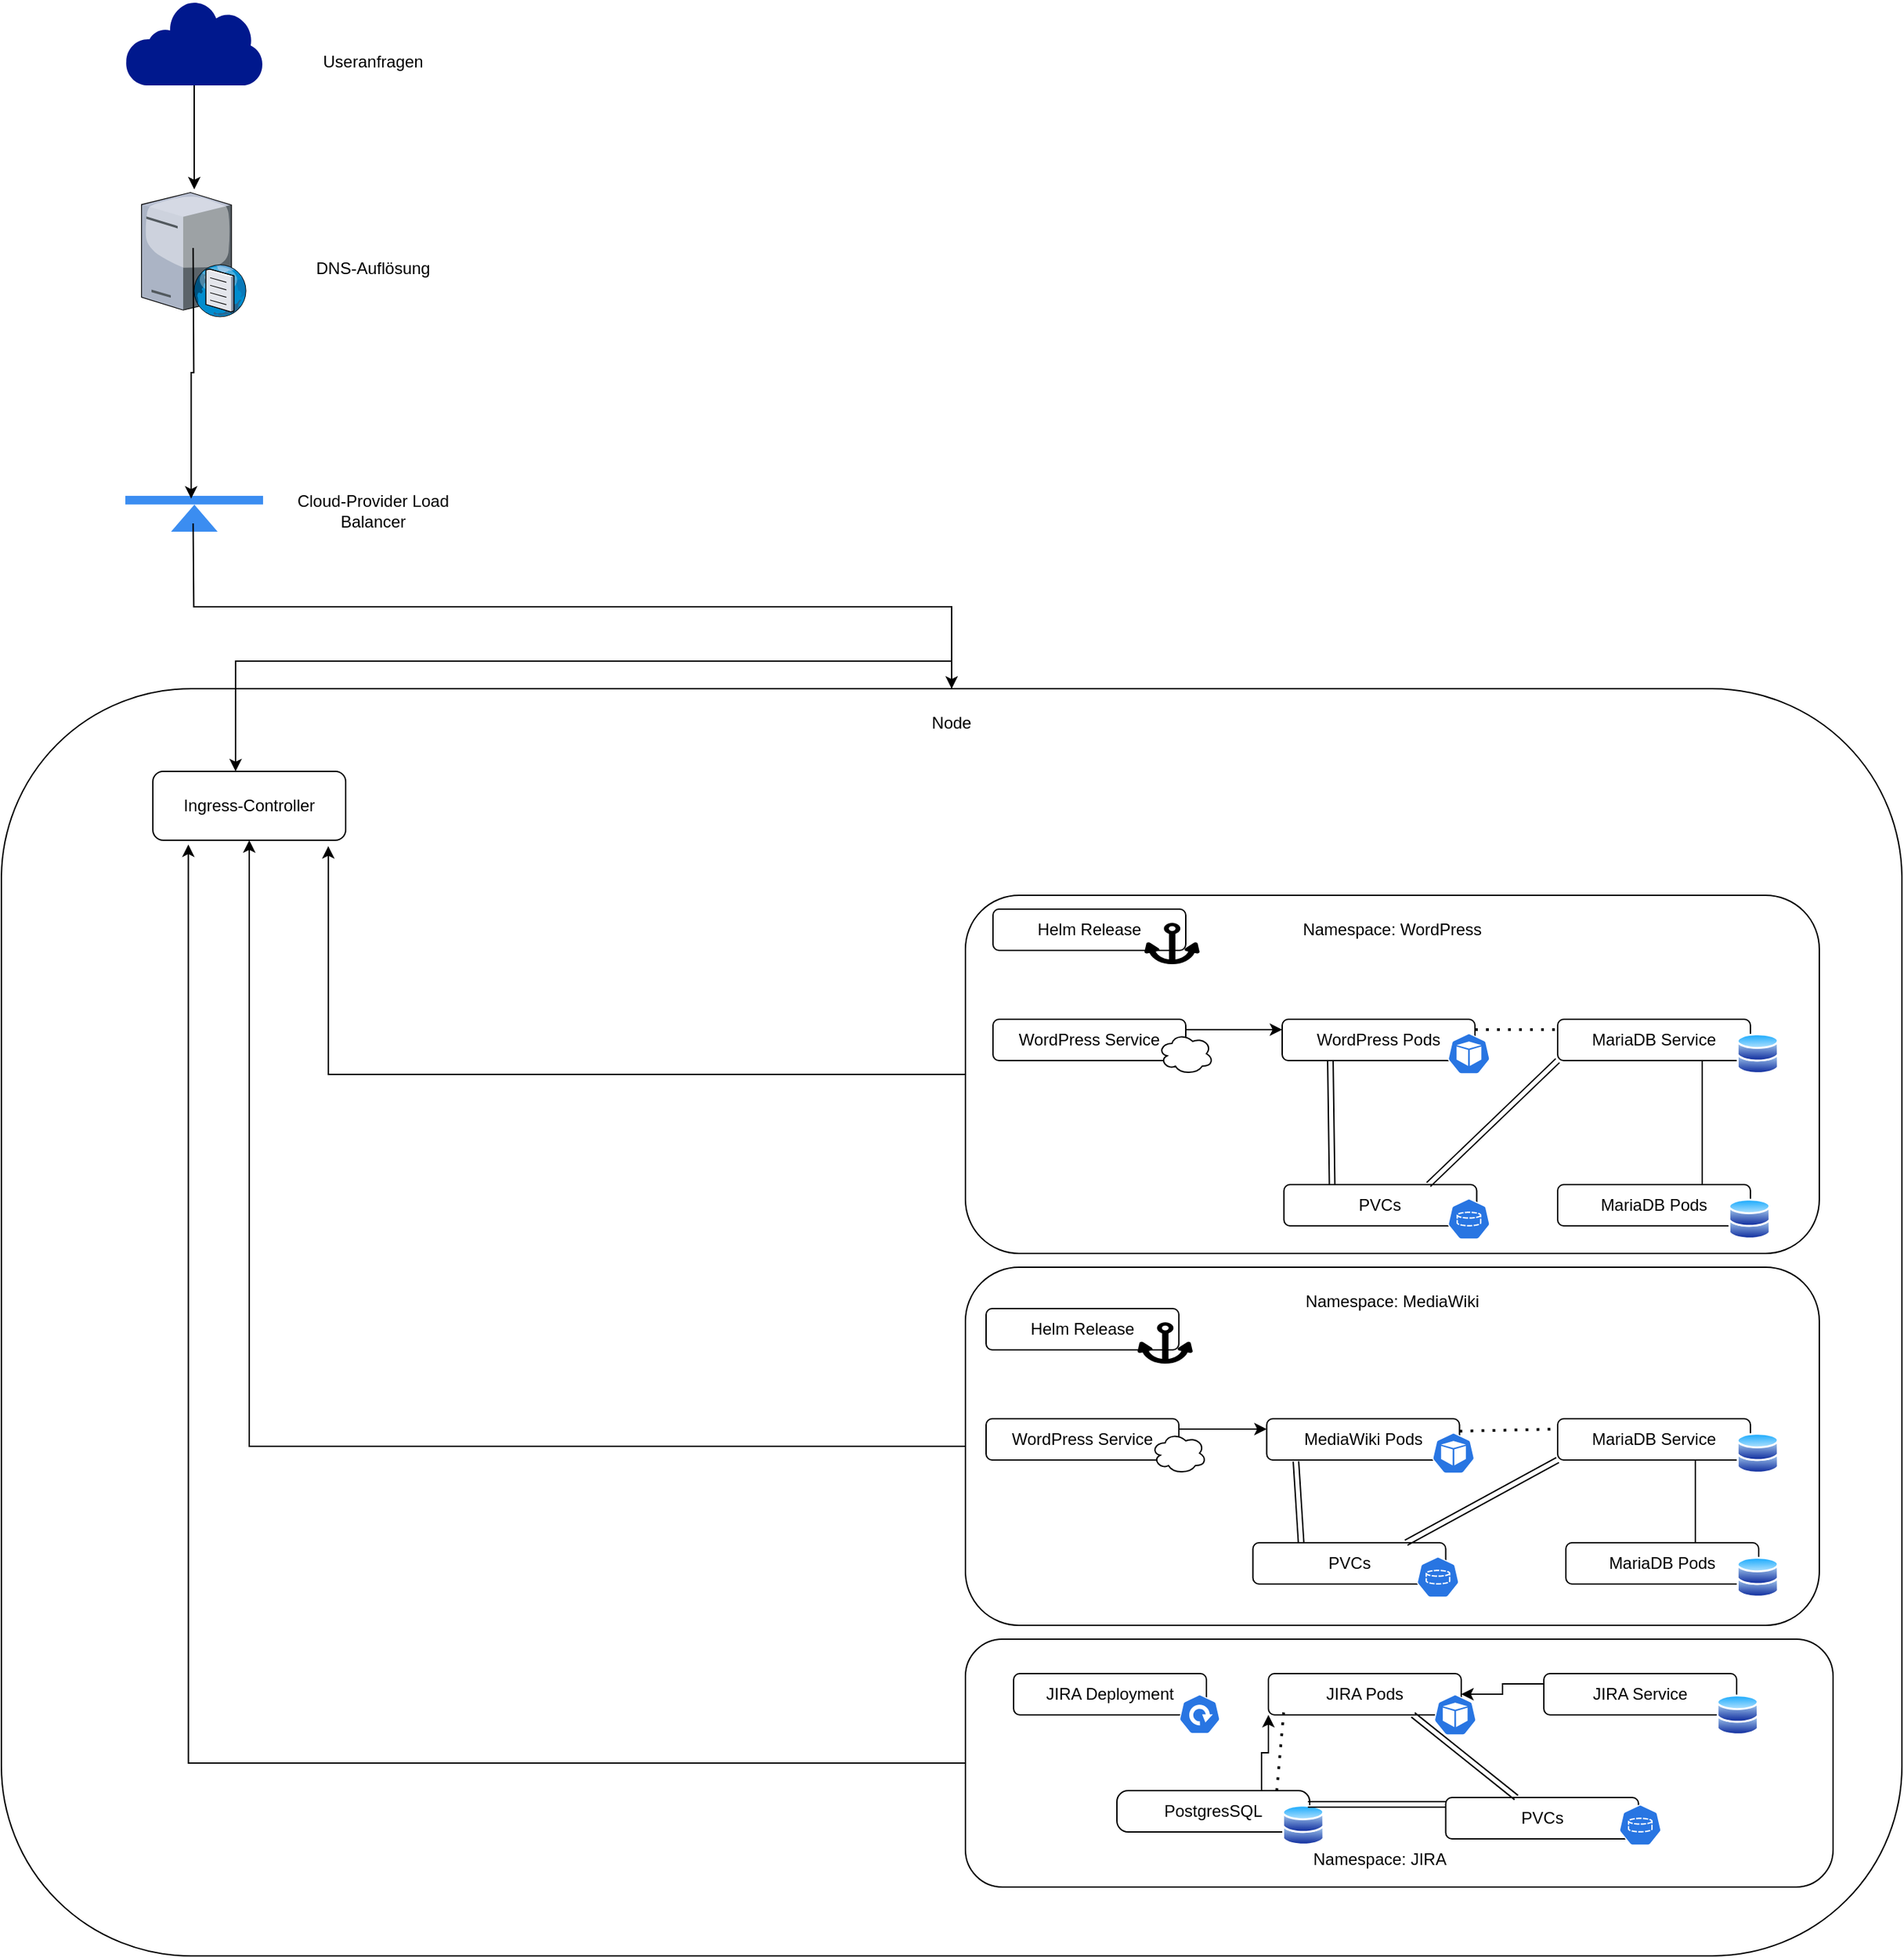 <mxfile version="24.2.5" type="device">
  <diagram name="Seite-1" id="0zAra7QPFjdMf4FEWGYo">
    <mxGraphModel dx="2442" dy="2124" grid="1" gridSize="10" guides="1" tooltips="1" connect="1" arrows="1" fold="1" page="1" pageScale="1" pageWidth="827" pageHeight="1169" math="0" shadow="0">
      <root>
        <mxCell id="0" />
        <mxCell id="1" parent="0" />
        <mxCell id="uQmgaDGms-oXDXlYxXr7-83" value="" style="rounded=1;whiteSpace=wrap;html=1;" vertex="1" parent="1">
          <mxGeometry x="-410" y="-160" width="1380" height="920" as="geometry" />
        </mxCell>
        <mxCell id="uQmgaDGms-oXDXlYxXr7-28" value="" style="rounded=1;whiteSpace=wrap;html=1;" vertex="1" parent="1">
          <mxGeometry x="290" y="-10" width="620" height="260" as="geometry" />
        </mxCell>
        <mxCell id="uQmgaDGms-oXDXlYxXr7-2" value="Helm Release" style="rounded=1;whiteSpace=wrap;html=1;" vertex="1" parent="1">
          <mxGeometry x="310" width="140" height="30" as="geometry" />
        </mxCell>
        <mxCell id="uQmgaDGms-oXDXlYxXr7-1" value="" style="shape=mxgraph.signs.transportation.anchor_1;html=1;pointerEvents=1;fillColor=#000000;strokeColor=none;verticalLabelPosition=bottom;verticalAlign=top;align=center;" vertex="1" parent="1">
          <mxGeometry x="420" y="10" width="40" height="30" as="geometry" />
        </mxCell>
        <mxCell id="uQmgaDGms-oXDXlYxXr7-14" style="edgeStyle=orthogonalEdgeStyle;rounded=0;orthogonalLoop=1;jettySize=auto;html=1;exitX=1;exitY=0.25;exitDx=0;exitDy=0;entryX=0;entryY=0.25;entryDx=0;entryDy=0;" edge="1" parent="1" source="uQmgaDGms-oXDXlYxXr7-4" target="uQmgaDGms-oXDXlYxXr7-5">
          <mxGeometry relative="1" as="geometry" />
        </mxCell>
        <mxCell id="uQmgaDGms-oXDXlYxXr7-4" value="WordPress Service" style="rounded=1;whiteSpace=wrap;html=1;" vertex="1" parent="1">
          <mxGeometry x="310" y="80" width="140" height="30" as="geometry" />
        </mxCell>
        <mxCell id="uQmgaDGms-oXDXlYxXr7-5" value="WordPress Pods" style="rounded=1;whiteSpace=wrap;html=1;" vertex="1" parent="1">
          <mxGeometry x="520" y="80" width="140" height="30" as="geometry" />
        </mxCell>
        <mxCell id="uQmgaDGms-oXDXlYxXr7-6" value="MariaDB Service" style="rounded=1;whiteSpace=wrap;html=1;" vertex="1" parent="1">
          <mxGeometry x="720" y="80" width="140" height="30" as="geometry" />
        </mxCell>
        <mxCell id="uQmgaDGms-oXDXlYxXr7-7" value="MariaDB Pods" style="rounded=1;whiteSpace=wrap;html=1;" vertex="1" parent="1">
          <mxGeometry x="720" y="200" width="140" height="30" as="geometry" />
        </mxCell>
        <mxCell id="uQmgaDGms-oXDXlYxXr7-8" value="PVCs" style="rounded=1;whiteSpace=wrap;html=1;" vertex="1" parent="1">
          <mxGeometry x="521.25" y="200" width="140" height="30" as="geometry" />
        </mxCell>
        <mxCell id="uQmgaDGms-oXDXlYxXr7-9" value="" style="ellipse;shape=cloud;whiteSpace=wrap;html=1;" vertex="1" parent="1">
          <mxGeometry x="430" y="90" width="40" height="30" as="geometry" />
        </mxCell>
        <mxCell id="uQmgaDGms-oXDXlYxXr7-10" value="" style="aspect=fixed;sketch=0;html=1;dashed=0;whitespace=wrap;fillColor=#2875E2;strokeColor=#ffffff;points=[[0.005,0.63,0],[0.1,0.2,0],[0.9,0.2,0],[0.5,0,0],[0.995,0.63,0],[0.72,0.99,0],[0.5,1,0],[0.28,0.99,0]];shape=mxgraph.kubernetes.icon2;prIcon=pod" vertex="1" parent="1">
          <mxGeometry x="640" y="90" width="31.25" height="30" as="geometry" />
        </mxCell>
        <mxCell id="uQmgaDGms-oXDXlYxXr7-11" value="" style="image;aspect=fixed;perimeter=ellipsePerimeter;html=1;align=center;shadow=0;dashed=0;spacingTop=3;image=img/lib/active_directory/databases.svg;" vertex="1" parent="1">
          <mxGeometry x="850" y="90" width="30.61" height="30" as="geometry" />
        </mxCell>
        <mxCell id="uQmgaDGms-oXDXlYxXr7-12" value="" style="image;aspect=fixed;perimeter=ellipsePerimeter;html=1;align=center;shadow=0;dashed=0;spacingTop=3;image=img/lib/active_directory/databases.svg;" vertex="1" parent="1">
          <mxGeometry x="844" y="210" width="30.61" height="30" as="geometry" />
        </mxCell>
        <mxCell id="uQmgaDGms-oXDXlYxXr7-13" value="" style="aspect=fixed;sketch=0;html=1;dashed=0;whitespace=wrap;fillColor=#2875E2;strokeColor=#ffffff;points=[[0.005,0.63,0],[0.1,0.2,0],[0.9,0.2,0],[0.5,0,0],[0.995,0.63,0],[0.72,0.99,0],[0.5,1,0],[0.28,0.99,0]];shape=mxgraph.kubernetes.icon2;prIcon=pvc" vertex="1" parent="1">
          <mxGeometry x="640" y="210" width="31.25" height="30" as="geometry" />
        </mxCell>
        <mxCell id="uQmgaDGms-oXDXlYxXr7-17" value="" style="endArrow=none;dashed=1;html=1;dashPattern=1 3;strokeWidth=2;rounded=0;entryX=0;entryY=0.25;entryDx=0;entryDy=0;exitX=1;exitY=0.25;exitDx=0;exitDy=0;" edge="1" parent="1" source="uQmgaDGms-oXDXlYxXr7-5" target="uQmgaDGms-oXDXlYxXr7-6">
          <mxGeometry width="50" height="50" relative="1" as="geometry">
            <mxPoint x="390" y="350" as="sourcePoint" />
            <mxPoint x="440" y="300" as="targetPoint" />
          </mxGeometry>
        </mxCell>
        <mxCell id="uQmgaDGms-oXDXlYxXr7-20" value="" style="endArrow=none;html=1;rounded=0;entryX=0.75;entryY=1;entryDx=0;entryDy=0;exitX=0.75;exitY=0;exitDx=0;exitDy=0;" edge="1" parent="1" source="uQmgaDGms-oXDXlYxXr7-7" target="uQmgaDGms-oXDXlYxXr7-6">
          <mxGeometry width="50" height="50" relative="1" as="geometry">
            <mxPoint x="390" y="350" as="sourcePoint" />
            <mxPoint x="440" y="300" as="targetPoint" />
          </mxGeometry>
        </mxCell>
        <mxCell id="uQmgaDGms-oXDXlYxXr7-24" value="" style="shape=link;html=1;rounded=0;entryX=0.25;entryY=1;entryDx=0;entryDy=0;exitX=0.25;exitY=0;exitDx=0;exitDy=0;" edge="1" parent="1" source="uQmgaDGms-oXDXlYxXr7-8" target="uQmgaDGms-oXDXlYxXr7-5">
          <mxGeometry width="100" relative="1" as="geometry">
            <mxPoint x="520" y="170" as="sourcePoint" />
            <mxPoint x="620" y="170" as="targetPoint" />
          </mxGeometry>
        </mxCell>
        <mxCell id="uQmgaDGms-oXDXlYxXr7-25" value="" style="shape=link;html=1;rounded=0;entryX=0;entryY=1;entryDx=0;entryDy=0;exitX=0.75;exitY=0;exitDx=0;exitDy=0;" edge="1" parent="1" source="uQmgaDGms-oXDXlYxXr7-8" target="uQmgaDGms-oXDXlYxXr7-6">
          <mxGeometry width="100" relative="1" as="geometry">
            <mxPoint x="605.63" y="170" as="sourcePoint" />
            <mxPoint x="705.63" y="170" as="targetPoint" />
          </mxGeometry>
        </mxCell>
        <mxCell id="uQmgaDGms-oXDXlYxXr7-29" value="Namespace: WordPress" style="text;html=1;align=center;verticalAlign=middle;whiteSpace=wrap;rounded=0;" vertex="1" parent="1">
          <mxGeometry x="520" width="160" height="30" as="geometry" />
        </mxCell>
        <mxCell id="uQmgaDGms-oXDXlYxXr7-79" style="edgeStyle=orthogonalEdgeStyle;rounded=0;orthogonalLoop=1;jettySize=auto;html=1;exitX=0;exitY=0.5;exitDx=0;exitDy=0;" edge="1" parent="1" source="uQmgaDGms-oXDXlYxXr7-32" target="uQmgaDGms-oXDXlYxXr7-78">
          <mxGeometry relative="1" as="geometry" />
        </mxCell>
        <mxCell id="uQmgaDGms-oXDXlYxXr7-32" value="" style="rounded=1;whiteSpace=wrap;html=1;" vertex="1" parent="1">
          <mxGeometry x="290" y="260" width="620" height="260" as="geometry" />
        </mxCell>
        <mxCell id="uQmgaDGms-oXDXlYxXr7-33" value="Namespace: MediaWiki" style="text;html=1;align=center;verticalAlign=middle;whiteSpace=wrap;rounded=0;" vertex="1" parent="1">
          <mxGeometry x="520" y="270" width="160" height="30" as="geometry" />
        </mxCell>
        <mxCell id="uQmgaDGms-oXDXlYxXr7-34" value="Helm Release" style="rounded=1;whiteSpace=wrap;html=1;" vertex="1" parent="1">
          <mxGeometry x="305" y="290" width="140" height="30" as="geometry" />
        </mxCell>
        <mxCell id="uQmgaDGms-oXDXlYxXr7-35" value="" style="shape=mxgraph.signs.transportation.anchor_1;html=1;pointerEvents=1;fillColor=#000000;strokeColor=none;verticalLabelPosition=bottom;verticalAlign=top;align=center;" vertex="1" parent="1">
          <mxGeometry x="415" y="300" width="40" height="30" as="geometry" />
        </mxCell>
        <mxCell id="uQmgaDGms-oXDXlYxXr7-58" style="edgeStyle=orthogonalEdgeStyle;rounded=0;orthogonalLoop=1;jettySize=auto;html=1;exitX=1;exitY=0.25;exitDx=0;exitDy=0;entryX=0;entryY=0.25;entryDx=0;entryDy=0;" edge="1" parent="1" source="uQmgaDGms-oXDXlYxXr7-36" target="uQmgaDGms-oXDXlYxXr7-39">
          <mxGeometry relative="1" as="geometry" />
        </mxCell>
        <mxCell id="uQmgaDGms-oXDXlYxXr7-36" value="WordPress Service" style="rounded=1;whiteSpace=wrap;html=1;" vertex="1" parent="1">
          <mxGeometry x="305" y="370" width="140" height="30" as="geometry" />
        </mxCell>
        <mxCell id="uQmgaDGms-oXDXlYxXr7-37" value="" style="ellipse;shape=cloud;whiteSpace=wrap;html=1;" vertex="1" parent="1">
          <mxGeometry x="425" y="380" width="40" height="30" as="geometry" />
        </mxCell>
        <mxCell id="uQmgaDGms-oXDXlYxXr7-39" value="MediaWiki Pods" style="rounded=1;whiteSpace=wrap;html=1;" vertex="1" parent="1">
          <mxGeometry x="508.75" y="370" width="140" height="30" as="geometry" />
        </mxCell>
        <mxCell id="uQmgaDGms-oXDXlYxXr7-40" value="" style="aspect=fixed;sketch=0;html=1;dashed=0;whitespace=wrap;fillColor=#2875E2;strokeColor=#ffffff;points=[[0.005,0.63,0],[0.1,0.2,0],[0.9,0.2,0],[0.5,0,0],[0.995,0.63,0],[0.72,0.99,0],[0.5,1,0],[0.28,0.99,0]];shape=mxgraph.kubernetes.icon2;prIcon=pod" vertex="1" parent="1">
          <mxGeometry x="628.75" y="380" width="31.25" height="30" as="geometry" />
        </mxCell>
        <mxCell id="uQmgaDGms-oXDXlYxXr7-45" value="MariaDB Service" style="rounded=1;whiteSpace=wrap;html=1;" vertex="1" parent="1">
          <mxGeometry x="720" y="370" width="140" height="30" as="geometry" />
        </mxCell>
        <mxCell id="uQmgaDGms-oXDXlYxXr7-46" value="" style="image;aspect=fixed;perimeter=ellipsePerimeter;html=1;align=center;shadow=0;dashed=0;spacingTop=3;image=img/lib/active_directory/databases.svg;" vertex="1" parent="1">
          <mxGeometry x="850" y="380" width="30.61" height="30" as="geometry" />
        </mxCell>
        <mxCell id="uQmgaDGms-oXDXlYxXr7-47" value="PVCs" style="rounded=1;whiteSpace=wrap;html=1;" vertex="1" parent="1">
          <mxGeometry x="498.75" y="460" width="140" height="30" as="geometry" />
        </mxCell>
        <mxCell id="uQmgaDGms-oXDXlYxXr7-48" value="" style="aspect=fixed;sketch=0;html=1;dashed=0;whitespace=wrap;fillColor=#2875E2;strokeColor=#ffffff;points=[[0.005,0.63,0],[0.1,0.2,0],[0.9,0.2,0],[0.5,0,0],[0.995,0.63,0],[0.72,0.99,0],[0.5,1,0],[0.28,0.99,0]];shape=mxgraph.kubernetes.icon2;prIcon=pvc" vertex="1" parent="1">
          <mxGeometry x="617.5" y="470" width="31.25" height="30" as="geometry" />
        </mxCell>
        <mxCell id="uQmgaDGms-oXDXlYxXr7-53" value="MariaDB Pods" style="rounded=1;whiteSpace=wrap;html=1;" vertex="1" parent="1">
          <mxGeometry x="726" y="460" width="140" height="30" as="geometry" />
        </mxCell>
        <mxCell id="uQmgaDGms-oXDXlYxXr7-54" value="" style="image;aspect=fixed;perimeter=ellipsePerimeter;html=1;align=center;shadow=0;dashed=0;spacingTop=3;image=img/lib/active_directory/databases.svg;" vertex="1" parent="1">
          <mxGeometry x="850" y="470" width="30.61" height="30" as="geometry" />
        </mxCell>
        <mxCell id="uQmgaDGms-oXDXlYxXr7-55" value="" style="shape=link;html=1;rounded=0;entryX=0;entryY=1;entryDx=0;entryDy=0;exitX=0.75;exitY=0;exitDx=0;exitDy=0;" edge="1" parent="1" target="uQmgaDGms-oXDXlYxXr7-45">
          <mxGeometry width="100" relative="1" as="geometry">
            <mxPoint x="610" y="460" as="sourcePoint" />
            <mxPoint x="704" y="370" as="targetPoint" />
          </mxGeometry>
        </mxCell>
        <mxCell id="uQmgaDGms-oXDXlYxXr7-56" value="" style="shape=link;html=1;rounded=0;exitX=0.25;exitY=0;exitDx=0;exitDy=0;" edge="1" parent="1" source="uQmgaDGms-oXDXlYxXr7-47">
          <mxGeometry width="100" relative="1" as="geometry">
            <mxPoint x="615" y="470" as="sourcePoint" />
            <mxPoint x="530" y="401" as="targetPoint" />
          </mxGeometry>
        </mxCell>
        <mxCell id="uQmgaDGms-oXDXlYxXr7-57" value="" style="endArrow=none;html=1;rounded=0;entryX=0.75;entryY=1;entryDx=0;entryDy=0;" edge="1" parent="1">
          <mxGeometry width="50" height="50" relative="1" as="geometry">
            <mxPoint x="820" y="460" as="sourcePoint" />
            <mxPoint x="820" y="400" as="targetPoint" />
          </mxGeometry>
        </mxCell>
        <mxCell id="uQmgaDGms-oXDXlYxXr7-59" value="" style="endArrow=none;dashed=1;html=1;dashPattern=1 3;strokeWidth=2;rounded=0;entryX=0;entryY=0.25;entryDx=0;entryDy=0;exitX=1;exitY=0.25;exitDx=0;exitDy=0;" edge="1" parent="1" target="uQmgaDGms-oXDXlYxXr7-45">
          <mxGeometry width="50" height="50" relative="1" as="geometry">
            <mxPoint x="648.75" y="379" as="sourcePoint" />
            <mxPoint x="708.75" y="379" as="targetPoint" />
          </mxGeometry>
        </mxCell>
        <mxCell id="uQmgaDGms-oXDXlYxXr7-60" value="" style="rounded=1;whiteSpace=wrap;html=1;" vertex="1" parent="1">
          <mxGeometry x="290" y="530" width="630" height="180" as="geometry" />
        </mxCell>
        <mxCell id="uQmgaDGms-oXDXlYxXr7-61" value="JIRA Deployment" style="rounded=1;whiteSpace=wrap;html=1;" vertex="1" parent="1">
          <mxGeometry x="325" y="555" width="140" height="30" as="geometry" />
        </mxCell>
        <mxCell id="uQmgaDGms-oXDXlYxXr7-62" value="JIRA Pods" style="rounded=1;whiteSpace=wrap;html=1;" vertex="1" parent="1">
          <mxGeometry x="510" y="555" width="140" height="30" as="geometry" />
        </mxCell>
        <mxCell id="uQmgaDGms-oXDXlYxXr7-63" value="PVCs" style="rounded=1;whiteSpace=wrap;html=1;" vertex="1" parent="1">
          <mxGeometry x="638.75" y="645" width="140" height="30" as="geometry" />
        </mxCell>
        <mxCell id="uQmgaDGms-oXDXlYxXr7-74" style="edgeStyle=orthogonalEdgeStyle;rounded=0;orthogonalLoop=1;jettySize=auto;html=1;exitX=0.75;exitY=0;exitDx=0;exitDy=0;entryX=0;entryY=1;entryDx=0;entryDy=0;" edge="1" parent="1" source="uQmgaDGms-oXDXlYxXr7-64" target="uQmgaDGms-oXDXlYxXr7-62">
          <mxGeometry relative="1" as="geometry" />
        </mxCell>
        <mxCell id="uQmgaDGms-oXDXlYxXr7-64" value="PostgresSQL" style="rounded=1;whiteSpace=wrap;html=1;arcSize=27;" vertex="1" parent="1">
          <mxGeometry x="400" y="640" width="140" height="30" as="geometry" />
        </mxCell>
        <mxCell id="uQmgaDGms-oXDXlYxXr7-72" style="edgeStyle=orthogonalEdgeStyle;rounded=0;orthogonalLoop=1;jettySize=auto;html=1;exitX=0;exitY=0.25;exitDx=0;exitDy=0;entryX=1;entryY=0.5;entryDx=0;entryDy=0;" edge="1" parent="1" source="uQmgaDGms-oXDXlYxXr7-65" target="uQmgaDGms-oXDXlYxXr7-62">
          <mxGeometry relative="1" as="geometry" />
        </mxCell>
        <mxCell id="uQmgaDGms-oXDXlYxXr7-65" value="JIRA Service" style="rounded=1;whiteSpace=wrap;html=1;" vertex="1" parent="1">
          <mxGeometry x="710" y="555" width="140" height="30" as="geometry" />
        </mxCell>
        <mxCell id="uQmgaDGms-oXDXlYxXr7-67" value="" style="image;aspect=fixed;perimeter=ellipsePerimeter;html=1;align=center;shadow=0;dashed=0;spacingTop=3;image=img/lib/active_directory/databases.svg;" vertex="1" parent="1">
          <mxGeometry x="520" y="650" width="30.61" height="30" as="geometry" />
        </mxCell>
        <mxCell id="uQmgaDGms-oXDXlYxXr7-68" value="" style="aspect=fixed;sketch=0;html=1;dashed=0;whitespace=wrap;fillColor=#2875E2;strokeColor=#ffffff;points=[[0.005,0.63,0],[0.1,0.2,0],[0.9,0.2,0],[0.5,0,0],[0.995,0.63,0],[0.72,0.99,0],[0.5,1,0],[0.28,0.99,0]];shape=mxgraph.kubernetes.icon2;prIcon=pvc" vertex="1" parent="1">
          <mxGeometry x="764.38" y="650" width="31.25" height="30" as="geometry" />
        </mxCell>
        <mxCell id="uQmgaDGms-oXDXlYxXr7-69" value="" style="aspect=fixed;sketch=0;html=1;dashed=0;whitespace=wrap;fillColor=#2875E2;strokeColor=#ffffff;points=[[0.005,0.63,0],[0.1,0.2,0],[0.9,0.2,0],[0.5,0,0],[0.995,0.63,0],[0.72,0.99,0],[0.5,1,0],[0.28,0.99,0]];shape=mxgraph.kubernetes.icon2;prIcon=pod" vertex="1" parent="1">
          <mxGeometry x="630" y="570" width="31.25" height="30" as="geometry" />
        </mxCell>
        <mxCell id="uQmgaDGms-oXDXlYxXr7-70" value="" style="image;aspect=fixed;perimeter=ellipsePerimeter;html=1;align=center;shadow=0;dashed=0;spacingTop=3;image=img/lib/active_directory/databases.svg;" vertex="1" parent="1">
          <mxGeometry x="835.39" y="570" width="30.61" height="30" as="geometry" />
        </mxCell>
        <mxCell id="uQmgaDGms-oXDXlYxXr7-71" value="" style="aspect=fixed;sketch=0;html=1;dashed=0;whitespace=wrap;fillColor=#2875E2;strokeColor=#ffffff;points=[[0.005,0.63,0],[0.1,0.2,0],[0.9,0.2,0],[0.5,0,0],[0.995,0.63,0],[0.72,0.99,0],[0.5,1,0],[0.28,0.99,0]];shape=mxgraph.kubernetes.icon2;prIcon=deploy" vertex="1" parent="1">
          <mxGeometry x="445" y="570" width="30.21" height="29" as="geometry" />
        </mxCell>
        <mxCell id="uQmgaDGms-oXDXlYxXr7-73" value="" style="endArrow=none;dashed=1;html=1;dashPattern=1 3;strokeWidth=2;rounded=0;entryX=0.079;entryY=0.942;entryDx=0;entryDy=0;exitX=0.829;exitY=0.008;exitDx=0;exitDy=0;entryPerimeter=0;exitPerimeter=0;" edge="1" parent="1" source="uQmgaDGms-oXDXlYxXr7-64" target="uQmgaDGms-oXDXlYxXr7-62">
          <mxGeometry width="50" height="50" relative="1" as="geometry">
            <mxPoint x="470" y="620.37" as="sourcePoint" />
            <mxPoint x="541.25" y="619.37" as="targetPoint" />
          </mxGeometry>
        </mxCell>
        <mxCell id="uQmgaDGms-oXDXlYxXr7-75" value="" style="shape=link;html=1;rounded=0;" edge="1" parent="1">
          <mxGeometry width="100" relative="1" as="geometry">
            <mxPoint x="538.75" y="650" as="sourcePoint" />
            <mxPoint x="638.75" y="650" as="targetPoint" />
          </mxGeometry>
        </mxCell>
        <mxCell id="uQmgaDGms-oXDXlYxXr7-76" value="" style="shape=link;html=1;rounded=0;entryX=0.75;entryY=1;entryDx=0;entryDy=0;" edge="1" parent="1" source="uQmgaDGms-oXDXlYxXr7-63" target="uQmgaDGms-oXDXlYxXr7-62">
          <mxGeometry width="100" relative="1" as="geometry">
            <mxPoint x="548.75" y="660" as="sourcePoint" />
            <mxPoint x="648.75" y="660" as="targetPoint" />
          </mxGeometry>
        </mxCell>
        <mxCell id="uQmgaDGms-oXDXlYxXr7-78" value="Ingress-Controller" style="rounded=1;whiteSpace=wrap;html=1;" vertex="1" parent="1">
          <mxGeometry x="-300" y="-100" width="140" height="50" as="geometry" />
        </mxCell>
        <mxCell id="uQmgaDGms-oXDXlYxXr7-81" style="edgeStyle=orthogonalEdgeStyle;rounded=0;orthogonalLoop=1;jettySize=auto;html=1;exitX=0;exitY=0.5;exitDx=0;exitDy=0;entryX=0.91;entryY=1.086;entryDx=0;entryDy=0;entryPerimeter=0;" edge="1" parent="1" source="uQmgaDGms-oXDXlYxXr7-28" target="uQmgaDGms-oXDXlYxXr7-78">
          <mxGeometry relative="1" as="geometry" />
        </mxCell>
        <mxCell id="uQmgaDGms-oXDXlYxXr7-82" style="edgeStyle=orthogonalEdgeStyle;rounded=0;orthogonalLoop=1;jettySize=auto;html=1;exitX=0;exitY=0.5;exitDx=0;exitDy=0;entryX=0.184;entryY=1.062;entryDx=0;entryDy=0;entryPerimeter=0;" edge="1" parent="1" source="uQmgaDGms-oXDXlYxXr7-60" target="uQmgaDGms-oXDXlYxXr7-78">
          <mxGeometry relative="1" as="geometry" />
        </mxCell>
        <mxCell id="uQmgaDGms-oXDXlYxXr7-85" value="Namespace: JIRA" style="text;html=1;align=center;verticalAlign=middle;whiteSpace=wrap;rounded=0;" vertex="1" parent="1">
          <mxGeometry x="511.25" y="675" width="160" height="30" as="geometry" />
        </mxCell>
        <mxCell id="uQmgaDGms-oXDXlYxXr7-86" value="Node" style="text;html=1;align=center;verticalAlign=middle;whiteSpace=wrap;rounded=0;" vertex="1" parent="1">
          <mxGeometry x="200" y="-150" width="160" height="30" as="geometry" />
        </mxCell>
        <mxCell id="uQmgaDGms-oXDXlYxXr7-92" style="edgeStyle=orthogonalEdgeStyle;rounded=0;orthogonalLoop=1;jettySize=auto;html=1;exitX=0.5;exitY=1;exitDx=0;exitDy=0;exitPerimeter=0;" edge="1" parent="1" source="uQmgaDGms-oXDXlYxXr7-88" target="uQmgaDGms-oXDXlYxXr7-90">
          <mxGeometry relative="1" as="geometry" />
        </mxCell>
        <mxCell id="uQmgaDGms-oXDXlYxXr7-88" value="" style="sketch=0;aspect=fixed;pointerEvents=1;shadow=0;dashed=0;html=1;strokeColor=none;labelPosition=center;verticalLabelPosition=bottom;verticalAlign=top;align=center;fillColor=#00188D;shape=mxgraph.mscae.enterprise.internet" vertex="1" parent="1">
          <mxGeometry x="-320" y="-660" width="100" height="62" as="geometry" />
        </mxCell>
        <mxCell id="uQmgaDGms-oXDXlYxXr7-89" value="Useranfragen" style="text;html=1;align=center;verticalAlign=middle;whiteSpace=wrap;rounded=0;" vertex="1" parent="1">
          <mxGeometry x="-200" y="-630" width="120" height="30" as="geometry" />
        </mxCell>
        <mxCell id="uQmgaDGms-oXDXlYxXr7-90" value="" style="verticalLabelPosition=bottom;sketch=0;aspect=fixed;html=1;verticalAlign=top;strokeColor=none;align=center;outlineConnect=0;shape=mxgraph.citrix.dns_server;" vertex="1" parent="1">
          <mxGeometry x="-308.25" y="-522.5" width="76.5" height="92.5" as="geometry" />
        </mxCell>
        <mxCell id="uQmgaDGms-oXDXlYxXr7-91" value="DNS-Auflösung" style="text;html=1;align=center;verticalAlign=middle;whiteSpace=wrap;rounded=0;" vertex="1" parent="1">
          <mxGeometry x="-200" y="-480" width="120" height="30" as="geometry" />
        </mxCell>
        <mxCell id="uQmgaDGms-oXDXlYxXr7-93" value="" style="sketch=0;html=1;aspect=fixed;strokeColor=none;shadow=0;fillColor=#3B8DF1;verticalAlign=top;labelPosition=center;verticalLabelPosition=bottom;shape=mxgraph.gcp2.load_balancing" vertex="1" parent="1">
          <mxGeometry x="-320" y="-300" width="100" height="26" as="geometry" />
        </mxCell>
        <mxCell id="uQmgaDGms-oXDXlYxXr7-94" value="Cloud-Provider Load Balancer" style="text;html=1;align=center;verticalAlign=middle;whiteSpace=wrap;rounded=0;" vertex="1" parent="1">
          <mxGeometry x="-200" y="-304" width="120" height="30" as="geometry" />
        </mxCell>
        <mxCell id="uQmgaDGms-oXDXlYxXr7-95" style="edgeStyle=orthogonalEdgeStyle;rounded=0;orthogonalLoop=1;jettySize=auto;html=1;exitX=0.5;exitY=1;exitDx=0;exitDy=0;exitPerimeter=0;entryX=0.478;entryY=0.077;entryDx=0;entryDy=0;entryPerimeter=0;" edge="1" parent="1" target="uQmgaDGms-oXDXlYxXr7-93">
          <mxGeometry relative="1" as="geometry">
            <mxPoint x="-270.77" y="-480" as="sourcePoint" />
            <mxPoint x="-270.77" y="-442" as="targetPoint" />
          </mxGeometry>
        </mxCell>
        <mxCell id="uQmgaDGms-oXDXlYxXr7-96" style="edgeStyle=orthogonalEdgeStyle;rounded=0;orthogonalLoop=1;jettySize=auto;html=1;exitX=0.5;exitY=1;exitDx=0;exitDy=0;exitPerimeter=0;" edge="1" parent="1" target="uQmgaDGms-oXDXlYxXr7-83">
          <mxGeometry relative="1" as="geometry">
            <mxPoint x="-270.77" y="-280" as="sourcePoint" />
            <mxPoint x="-270.77" y="-242" as="targetPoint" />
          </mxGeometry>
        </mxCell>
        <mxCell id="uQmgaDGms-oXDXlYxXr7-97" style="edgeStyle=orthogonalEdgeStyle;rounded=0;orthogonalLoop=1;jettySize=auto;html=1;exitX=0.5;exitY=0;exitDx=0;exitDy=0;entryX=0.429;entryY=0;entryDx=0;entryDy=0;entryPerimeter=0;" edge="1" parent="1" source="uQmgaDGms-oXDXlYxXr7-83" target="uQmgaDGms-oXDXlYxXr7-78">
          <mxGeometry relative="1" as="geometry" />
        </mxCell>
      </root>
    </mxGraphModel>
  </diagram>
</mxfile>
